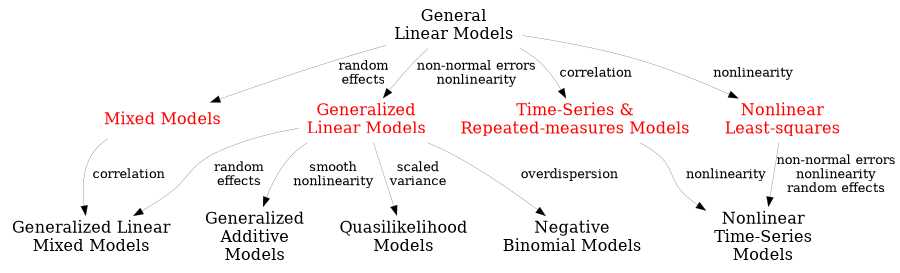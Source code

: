                     /* reg-models.dot, 27 Dec 15 */

digraph G {

   rankdir = TB;
   ranksep = 0.3;
   arrowsize=0.2;
   size = "6.0,6.0";
   edge [fontsize = 13, penwidth=0.2];
   node [color = white, shape = plaintext, fontsize = 16];

   general_linear_models -> generalized_linear_models[label="non-normal errors\nnonlinearity"] ;
   general_linear_models -> nonlinear_least_squares[label="nonlinearity"] ;
   general_linear_models -> mixed_models[label="random\neffects"] ;
   general_linear_models -> repeated_measures_models_time_series[label="correlation"] ;

   generalized_linear_models -> generalized_additive_models[label="smooth\nnonlinearity"] ;
   generalized_linear_models -> quasilikelihood_models[label="scaled\nvariance"] ;
   generalized_linear_models -> negative_binomial_models[label=" overdispersion"] ;
   generalized_linear_models -> generalized_linear_mixed_models[label="random\neffects"] ;

   repeated_measures_models_time_series -> nonlinear_time_series_models[label="nonlinearity"] ;

   mixed_models -> generalized_linear_mixed_models[label="correlation"] ;

   nonlinear_least_squares -> nonlinear_time_series_models[label="non-normal errors\nnonlinearity\nrandom effects"] ;

   { rank=same;
   rankdir = LR;

   generalized_additive_models[label="Generalized\nAdditive\nModels"] ;
   quasilikelihood_models[label="Quasilikelihood\nModels"] ;
   negative_binomial_models[label="Negative\nBinomial Models"] ;
   generalized_linear_mixed_models[label="Generalized Linear\nMixed Models"] ;
   }

   { /* rank=same;
   rankdir = TB; */

   repeated_measures_models_time_series[label="Time-Series \&\nRepeated-measures Models", fontcolor="red"] ;
   mixed_models[label="Mixed Models", fontcolor="red"] ;
   nonlinear_time_series_models[label="Nonlinear\nTime-Series\nModels"] ;
   }


   general_linear_models[label="General\nLinear Models"] ;

   generalized_linear_models[label="Generalized\nLinear Models", fontcolor="red"] ;

   nonlinear_least_squares[label="Nonlinear\nLeast-squares", fontcolor="red"] ;

}


